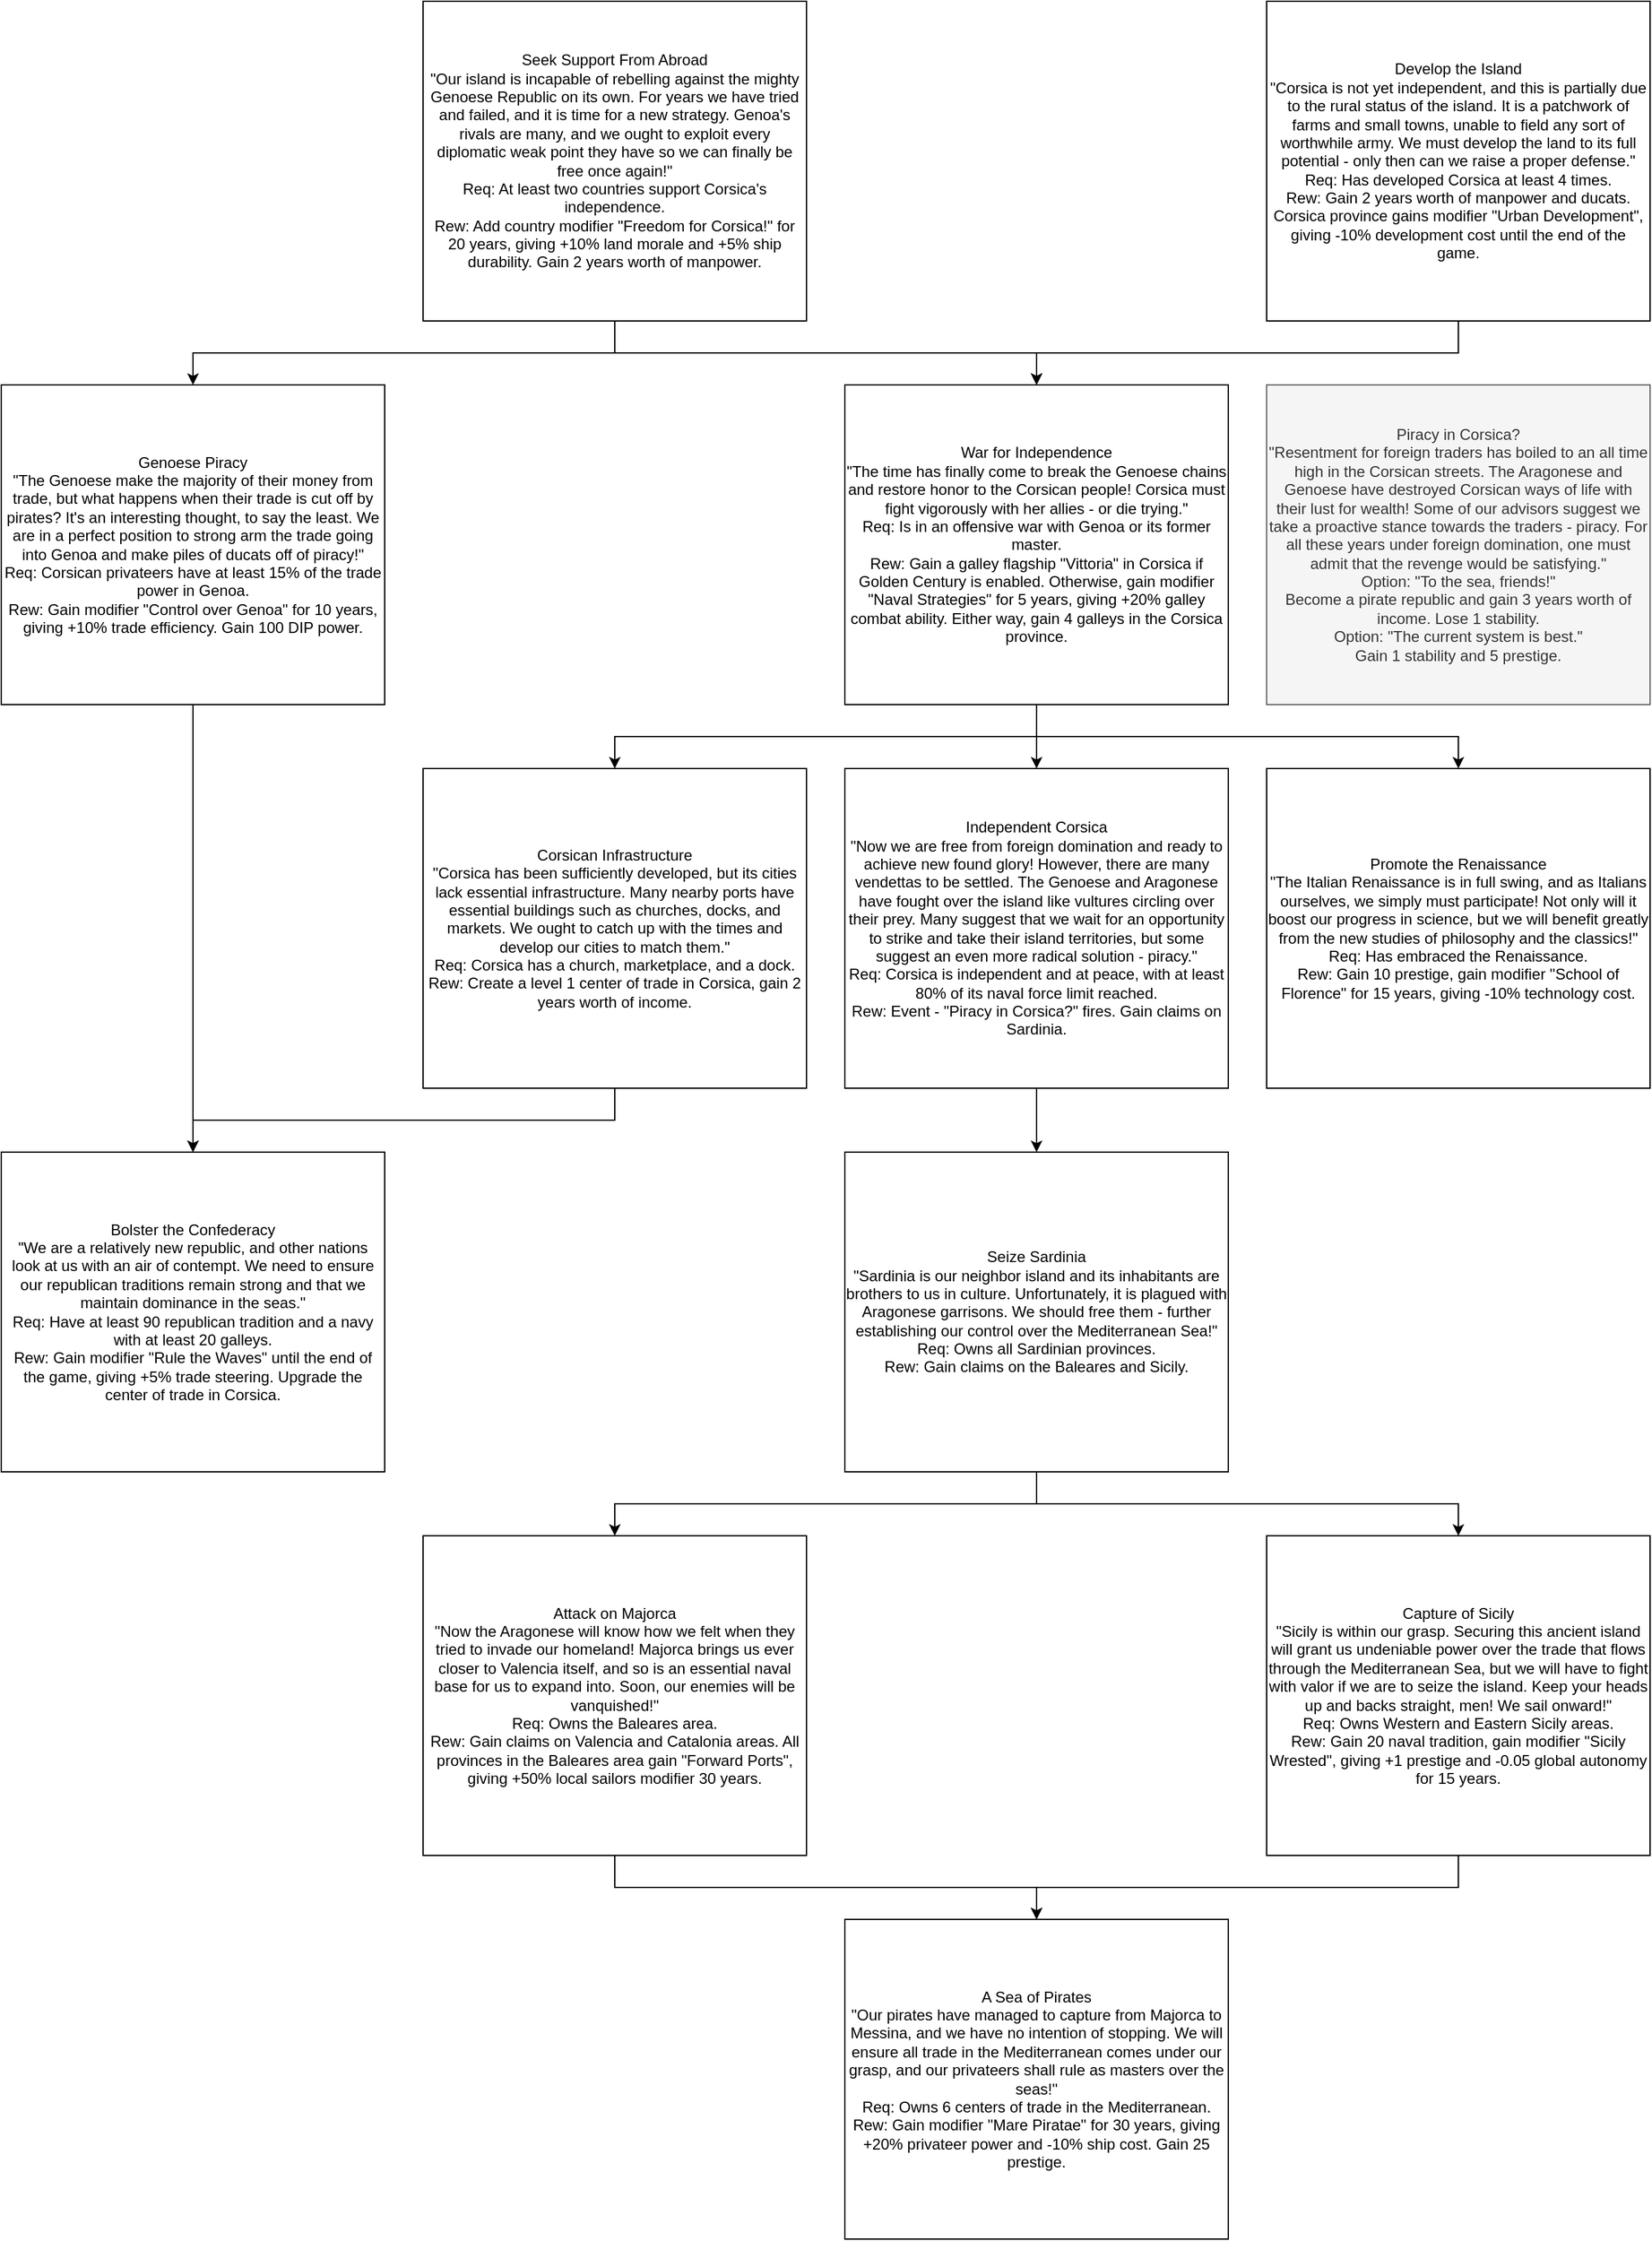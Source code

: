 <mxfile version="13.2.3" type="device"><diagram id="grPQPVrDAYNX9sjKWEqu" name="Page-1"><mxGraphModel dx="1718" dy="482" grid="1" gridSize="10" guides="1" tooltips="1" connect="1" arrows="1" fold="1" page="1" pageScale="1" pageWidth="850" pageHeight="1100" math="0" shadow="0"><root><mxCell id="0"/><mxCell id="1" parent="0"/><mxCell id="Ldq76jn989pzz9Oi3Zyd-5" style="edgeStyle=orthogonalEdgeStyle;rounded=0;orthogonalLoop=1;jettySize=auto;html=1;exitX=0.5;exitY=1;exitDx=0;exitDy=0;" edge="1" parent="1" source="Ldq76jn989pzz9Oi3Zyd-1" target="Ldq76jn989pzz9Oi3Zyd-2"><mxGeometry relative="1" as="geometry"/></mxCell><mxCell id="Ldq76jn989pzz9Oi3Zyd-22" style="edgeStyle=orthogonalEdgeStyle;rounded=0;orthogonalLoop=1;jettySize=auto;html=1;exitX=0.5;exitY=1;exitDx=0;exitDy=0;" edge="1" parent="1" source="Ldq76jn989pzz9Oi3Zyd-1" target="Ldq76jn989pzz9Oi3Zyd-21"><mxGeometry relative="1" as="geometry"/></mxCell><mxCell id="Ldq76jn989pzz9Oi3Zyd-1" value="Seek Support From Abroad&lt;br&gt;&quot;Our island is incapable of rebelling against the mighty Genoese Republic on its own. For years we have tried and failed, and it is time for a new strategy. Genoa's rivals are many, and we ought to exploit every diplomatic weak point they have so we can finally be free once again!&quot;&lt;br&gt;Req: At least two countries support Corsica's independence.&lt;br&gt;Rew: Add country modifier &quot;Freedom for Corsica!&quot; for 20 years, giving +10% land morale and +5% ship durability. Gain 2 years worth of manpower." style="rounded=0;whiteSpace=wrap;html=1;" vertex="1" parent="1"><mxGeometry x="130" y="10" width="300" height="250" as="geometry"/></mxCell><mxCell id="Ldq76jn989pzz9Oi3Zyd-7" style="edgeStyle=orthogonalEdgeStyle;rounded=0;orthogonalLoop=1;jettySize=auto;html=1;exitX=0.5;exitY=1;exitDx=0;exitDy=0;" edge="1" parent="1" source="Ldq76jn989pzz9Oi3Zyd-2" target="Ldq76jn989pzz9Oi3Zyd-6"><mxGeometry relative="1" as="geometry"/></mxCell><mxCell id="Ldq76jn989pzz9Oi3Zyd-9" style="edgeStyle=orthogonalEdgeStyle;rounded=0;orthogonalLoop=1;jettySize=auto;html=1;exitX=0.5;exitY=1;exitDx=0;exitDy=0;entryX=0.5;entryY=0;entryDx=0;entryDy=0;" edge="1" parent="1" source="Ldq76jn989pzz9Oi3Zyd-2" target="Ldq76jn989pzz9Oi3Zyd-8"><mxGeometry relative="1" as="geometry"><mxPoint x="280" y="600" as="targetPoint"/></mxGeometry></mxCell><mxCell id="Ldq76jn989pzz9Oi3Zyd-11" style="edgeStyle=orthogonalEdgeStyle;rounded=0;orthogonalLoop=1;jettySize=auto;html=1;exitX=0.5;exitY=1;exitDx=0;exitDy=0;" edge="1" parent="1" source="Ldq76jn989pzz9Oi3Zyd-2" target="Ldq76jn989pzz9Oi3Zyd-10"><mxGeometry relative="1" as="geometry"/></mxCell><mxCell id="Ldq76jn989pzz9Oi3Zyd-2" value="War for Independence&lt;br&gt;&quot;The time has finally come to break the Genoese chains and restore honor to the Corsican people! Corsica must fight vigorously with her allies - or die trying.&quot;&lt;br&gt;Req: Is in an offensive war with Genoa or its former master.&lt;br&gt;Rew: Gain a galley flagship &quot;Vittoria&quot; in Corsica if Golden Century is enabled. Otherwise, gain modifier &quot;Naval Strategies&quot; for 5 years, giving +20% galley combat ability. Either way, gain 4 galleys in the Corsica province." style="rounded=0;whiteSpace=wrap;html=1;" vertex="1" parent="1"><mxGeometry x="460" y="310" width="300" height="250" as="geometry"/></mxCell><mxCell id="Ldq76jn989pzz9Oi3Zyd-4" style="edgeStyle=orthogonalEdgeStyle;rounded=0;orthogonalLoop=1;jettySize=auto;html=1;exitX=0.5;exitY=1;exitDx=0;exitDy=0;" edge="1" parent="1" source="Ldq76jn989pzz9Oi3Zyd-3" target="Ldq76jn989pzz9Oi3Zyd-2"><mxGeometry relative="1" as="geometry"/></mxCell><mxCell id="Ldq76jn989pzz9Oi3Zyd-3" value="Develop the Island&lt;br&gt;&quot;Corsica is not yet independent, and this is partially due to the rural status of the island. It is a patchwork of farms and small towns, unable to field any sort of worthwhile army. We must develop the land to its full potential - only then can we raise a proper defense.&quot;&lt;br&gt;Req: Has developed Corsica at least 4 times.&lt;br&gt;Rew: Gain 2 years worth of manpower and ducats. Corsica province gains modifier &quot;Urban Development&quot;, giving -10% development cost until the end of the game." style="rounded=0;whiteSpace=wrap;html=1;" vertex="1" parent="1"><mxGeometry x="790" y="10" width="300" height="250" as="geometry"/></mxCell><mxCell id="Ldq76jn989pzz9Oi3Zyd-13" style="edgeStyle=orthogonalEdgeStyle;rounded=0;orthogonalLoop=1;jettySize=auto;html=1;exitX=0.5;exitY=1;exitDx=0;exitDy=0;entryX=0.5;entryY=0;entryDx=0;entryDy=0;" edge="1" parent="1" source="Ldq76jn989pzz9Oi3Zyd-6" target="Ldq76jn989pzz9Oi3Zyd-12"><mxGeometry relative="1" as="geometry"/></mxCell><mxCell id="Ldq76jn989pzz9Oi3Zyd-6" value="Independent Corsica&lt;br&gt;&quot;Now we are free from foreign domination and ready to achieve new found glory! However, there are many vendettas to be settled. The Genoese and Aragonese have fought over the island like vultures circling over their prey. Many suggest that we wait for an opportunity to strike and take their island territories, but some suggest an even more radical solution - piracy.&quot;&lt;br&gt;Req: Corsica is independent and at peace, with at least 80% of its naval force limit reached.&lt;br&gt;Rew: Event - &quot;Piracy in Corsica?&quot; fires. Gain claims on Sardinia." style="rounded=0;whiteSpace=wrap;html=1;" vertex="1" parent="1"><mxGeometry x="460" y="610" width="300" height="250" as="geometry"/></mxCell><mxCell id="Ldq76jn989pzz9Oi3Zyd-25" style="edgeStyle=orthogonalEdgeStyle;rounded=0;orthogonalLoop=1;jettySize=auto;html=1;exitX=0.5;exitY=1;exitDx=0;exitDy=0;" edge="1" parent="1" source="Ldq76jn989pzz9Oi3Zyd-8" target="Ldq76jn989pzz9Oi3Zyd-23"><mxGeometry relative="1" as="geometry"/></mxCell><mxCell id="Ldq76jn989pzz9Oi3Zyd-8" value="Corsican Infrastructure&lt;br&gt;&quot;Corsica has been sufficiently developed, but its cities lack essential infrastructure. Many nearby ports have essential buildings such as churches, docks, and markets. We ought to catch up with the times and develop our cities to match them.&quot;&lt;br&gt;Req: Corsica has a church, marketplace, and a dock.&lt;br&gt;Rew: Create a level 1 center of trade in Corsica, gain 2 years worth of income." style="rounded=0;whiteSpace=wrap;html=1;" vertex="1" parent="1"><mxGeometry x="130" y="610" width="300" height="250" as="geometry"/></mxCell><mxCell id="Ldq76jn989pzz9Oi3Zyd-10" value="Promote the Renaissance&lt;br&gt;&quot;The Italian Renaissance is in full swing, and as Italians ourselves, we simply must participate! Not only will it boost our progress in science, but we will benefit greatly from the new studies of philosophy and the classics!&quot;&lt;br&gt;Req: Has embraced the Renaissance.&lt;br&gt;Rew: Gain 10 prestige, gain modifier &quot;School of Florence&quot; for 15 years, giving -10% technology cost." style="rounded=0;whiteSpace=wrap;html=1;" vertex="1" parent="1"><mxGeometry x="790" y="610" width="300" height="250" as="geometry"/></mxCell><mxCell id="Ldq76jn989pzz9Oi3Zyd-16" style="edgeStyle=orthogonalEdgeStyle;rounded=0;orthogonalLoop=1;jettySize=auto;html=1;exitX=0.5;exitY=1;exitDx=0;exitDy=0;" edge="1" parent="1" source="Ldq76jn989pzz9Oi3Zyd-12" target="Ldq76jn989pzz9Oi3Zyd-14"><mxGeometry relative="1" as="geometry"/></mxCell><mxCell id="Ldq76jn989pzz9Oi3Zyd-17" style="edgeStyle=orthogonalEdgeStyle;rounded=0;orthogonalLoop=1;jettySize=auto;html=1;exitX=0.5;exitY=1;exitDx=0;exitDy=0;" edge="1" parent="1" source="Ldq76jn989pzz9Oi3Zyd-12" target="Ldq76jn989pzz9Oi3Zyd-15"><mxGeometry relative="1" as="geometry"/></mxCell><mxCell id="Ldq76jn989pzz9Oi3Zyd-12" value="Seize Sardinia&lt;br&gt;&quot;Sardinia is our neighbor island and its inhabitants are brothers to us in culture. Unfortunately, it is plagued with Aragonese garrisons. We should free them - further establishing our control over the Mediterranean Sea!&quot;&lt;br&gt;Req: Owns all Sardinian provinces.&lt;br&gt;Rew: Gain claims on the Baleares and Sicily." style="rounded=0;whiteSpace=wrap;html=1;" vertex="1" parent="1"><mxGeometry x="460" y="910" width="300" height="250" as="geometry"/></mxCell><mxCell id="Ldq76jn989pzz9Oi3Zyd-20" style="edgeStyle=orthogonalEdgeStyle;rounded=0;orthogonalLoop=1;jettySize=auto;html=1;exitX=0.5;exitY=1;exitDx=0;exitDy=0;" edge="1" parent="1" source="Ldq76jn989pzz9Oi3Zyd-14" target="Ldq76jn989pzz9Oi3Zyd-18"><mxGeometry relative="1" as="geometry"/></mxCell><mxCell id="Ldq76jn989pzz9Oi3Zyd-14" value="Capture of Sicily&lt;br&gt;&quot;Sicily is within our grasp. Securing this ancient island will grant us undeniable power over the trade that flows through the Mediterranean Sea, but we will have to fight with valor if we are to seize the island. Keep your heads up and backs straight, men! We sail onward!&quot;&lt;br&gt;Req: Owns Western and Eastern Sicily areas.&lt;br&gt;Rew: Gain 20 naval tradition, gain modifier &quot;Sicily Wrested&quot;, giving +1 prestige and -0.05 global autonomy for 15 years." style="rounded=0;whiteSpace=wrap;html=1;" vertex="1" parent="1"><mxGeometry x="790" y="1210" width="300" height="250" as="geometry"/></mxCell><mxCell id="Ldq76jn989pzz9Oi3Zyd-19" style="edgeStyle=orthogonalEdgeStyle;rounded=0;orthogonalLoop=1;jettySize=auto;html=1;exitX=0.5;exitY=1;exitDx=0;exitDy=0;" edge="1" parent="1" source="Ldq76jn989pzz9Oi3Zyd-15" target="Ldq76jn989pzz9Oi3Zyd-18"><mxGeometry relative="1" as="geometry"/></mxCell><mxCell id="Ldq76jn989pzz9Oi3Zyd-15" value="Attack on Majorca&lt;br&gt;&quot;Now the Aragonese will know how we felt when they tried to invade our homeland! Majorca brings us ever closer to Valencia itself, and so is an essential naval base for us to expand into. Soon, our enemies will be vanquished!&quot;&lt;br&gt;Req: Owns the Baleares area.&lt;br&gt;Rew: Gain claims on Valencia and Catalonia areas. All provinces in the Baleares area gain &quot;Forward Ports&quot;, giving +50% local sailors modifier 30 years." style="rounded=0;whiteSpace=wrap;html=1;" vertex="1" parent="1"><mxGeometry x="130" y="1210" width="300" height="250" as="geometry"/></mxCell><mxCell id="Ldq76jn989pzz9Oi3Zyd-18" value="A Sea of Pirates&lt;br&gt;&quot;Our pirates have managed to capture from Majorca to Messina, and we have no intention of stopping. We will ensure all trade in the Mediterranean comes under our grasp, and our privateers shall rule as masters over the seas!&quot;&lt;br&gt;Req: Owns 6 centers of trade in the Mediterranean.&lt;br&gt;Rew: Gain modifier &quot;Mare Piratae&quot; for 30 years, giving +20% privateer power and -10% ship cost. Gain 25 prestige." style="rounded=0;whiteSpace=wrap;html=1;" vertex="1" parent="1"><mxGeometry x="460" y="1510" width="300" height="250" as="geometry"/></mxCell><mxCell id="Ldq76jn989pzz9Oi3Zyd-24" style="edgeStyle=orthogonalEdgeStyle;rounded=0;orthogonalLoop=1;jettySize=auto;html=1;exitX=0.5;exitY=1;exitDx=0;exitDy=0;" edge="1" parent="1" source="Ldq76jn989pzz9Oi3Zyd-21" target="Ldq76jn989pzz9Oi3Zyd-23"><mxGeometry relative="1" as="geometry"/></mxCell><mxCell id="Ldq76jn989pzz9Oi3Zyd-21" value="Genoese Piracy&lt;br&gt;&quot;The Genoese make the majority of their money from trade, but what happens when their trade is cut off by pirates? It's an interesting thought, to say the least. We are in a perfect position to strong arm the trade going into Genoa and make piles of ducats off of piracy!&quot;&lt;br&gt;Req: Corsican privateers have at least 15% of the trade power in Genoa.&lt;br&gt;Rew: Gain modifier &quot;Control over Genoa&quot; for 10 years, giving +10% trade efficiency. Gain 100 DIP power." style="rounded=0;whiteSpace=wrap;html=1;" vertex="1" parent="1"><mxGeometry x="-200" y="310" width="300" height="250" as="geometry"/></mxCell><mxCell id="Ldq76jn989pzz9Oi3Zyd-23" value="Bolster the Confederacy&lt;br&gt;&quot;We are a relatively new republic, and other nations look at us with an air of contempt. We need to ensure our republican traditions remain strong and that we maintain dominance in the seas.&quot;&lt;br&gt;Req: Have at least 90 republican tradition and a navy with at least 20 galleys.&lt;br&gt;Rew: Gain modifier &quot;Rule the Waves&quot; until the end of the game, giving +5% trade steering. Upgrade the center of trade in Corsica." style="rounded=0;whiteSpace=wrap;html=1;" vertex="1" parent="1"><mxGeometry x="-200" y="910" width="300" height="250" as="geometry"/></mxCell><mxCell id="Ldq76jn989pzz9Oi3Zyd-26" value="Piracy in Corsica?&lt;br&gt;&quot;Resentment for foreign traders has boiled to an all time high in the Corsican streets. The Aragonese and Genoese have destroyed Corsican ways of life with their lust for wealth! Some of our advisors suggest we take a proactive stance towards the traders - piracy. For all these years under foreign domination, one must admit that the revenge would be satisfying.&quot;&lt;br&gt;Option: &quot;To the sea, friends!&quot;&lt;br&gt;Become a pirate republic and gain 3 years worth of income. Lose 1 stability.&lt;br&gt;Option: &quot;The current system is best.&quot;&lt;br&gt;Gain 1 stability and 5 prestige." style="rounded=0;whiteSpace=wrap;html=1;fillColor=#f5f5f5;strokeColor=#666666;fontColor=#333333;" vertex="1" parent="1"><mxGeometry x="790" y="310" width="300" height="250" as="geometry"/></mxCell></root></mxGraphModel></diagram></mxfile>